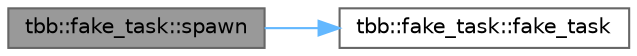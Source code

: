digraph "tbb::fake_task::spawn"
{
 // LATEX_PDF_SIZE
  bgcolor="transparent";
  edge [fontname=Helvetica,fontsize=10,labelfontname=Helvetica,labelfontsize=10];
  node [fontname=Helvetica,fontsize=10,shape=box,height=0.2,width=0.4];
  rankdir="LR";
  Node1 [id="Node000001",label="tbb::fake_task::spawn",height=0.2,width=0.4,color="gray40", fillcolor="grey60", style="filled", fontcolor="black",tooltip=" "];
  Node1 -> Node2 [id="edge1_Node000001_Node000002",color="steelblue1",style="solid",tooltip=" "];
  Node2 [id="Node000002",label="tbb::fake_task::fake_task",height=0.2,width=0.4,color="grey40", fillcolor="white", style="filled",URL="$classtbb_1_1fake__task.html#ade4ade4b8cb83c0eff736c6b0bd853b1",tooltip=" "];
}
